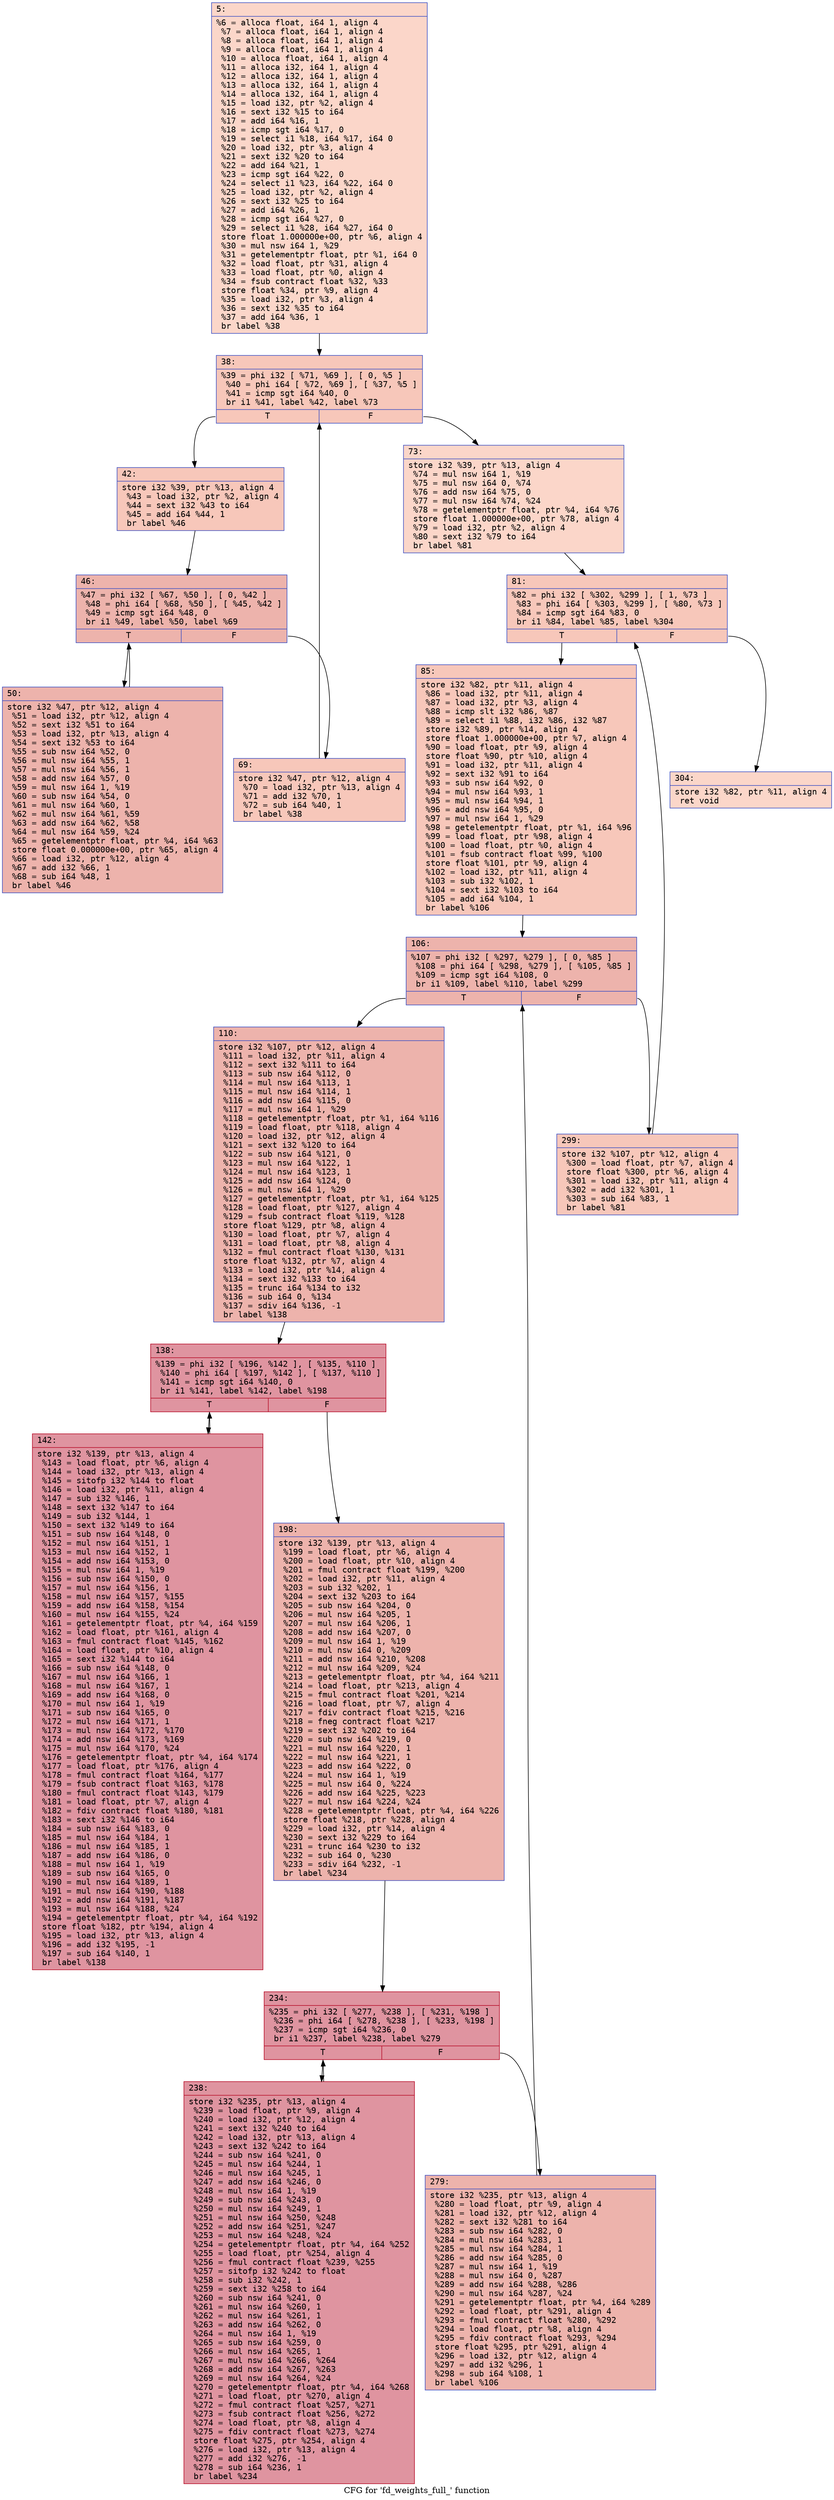 digraph "CFG for 'fd_weights_full_' function" {
	label="CFG for 'fd_weights_full_' function";

	Node0x55ba683cfbb0 [shape=record,color="#3d50c3ff", style=filled, fillcolor="#f6a38570" fontname="Courier",label="{5:\l|  %6 = alloca float, i64 1, align 4\l  %7 = alloca float, i64 1, align 4\l  %8 = alloca float, i64 1, align 4\l  %9 = alloca float, i64 1, align 4\l  %10 = alloca float, i64 1, align 4\l  %11 = alloca i32, i64 1, align 4\l  %12 = alloca i32, i64 1, align 4\l  %13 = alloca i32, i64 1, align 4\l  %14 = alloca i32, i64 1, align 4\l  %15 = load i32, ptr %2, align 4\l  %16 = sext i32 %15 to i64\l  %17 = add i64 %16, 1\l  %18 = icmp sgt i64 %17, 0\l  %19 = select i1 %18, i64 %17, i64 0\l  %20 = load i32, ptr %3, align 4\l  %21 = sext i32 %20 to i64\l  %22 = add i64 %21, 1\l  %23 = icmp sgt i64 %22, 0\l  %24 = select i1 %23, i64 %22, i64 0\l  %25 = load i32, ptr %2, align 4\l  %26 = sext i32 %25 to i64\l  %27 = add i64 %26, 1\l  %28 = icmp sgt i64 %27, 0\l  %29 = select i1 %28, i64 %27, i64 0\l  store float 1.000000e+00, ptr %6, align 4\l  %30 = mul nsw i64 1, %29\l  %31 = getelementptr float, ptr %1, i64 0\l  %32 = load float, ptr %31, align 4\l  %33 = load float, ptr %0, align 4\l  %34 = fsub contract float %32, %33\l  store float %34, ptr %9, align 4\l  %35 = load i32, ptr %3, align 4\l  %36 = sext i32 %35 to i64\l  %37 = add i64 %36, 1\l  br label %38\l}"];
	Node0x55ba683cfbb0 -> Node0x55ba683d1980[tooltip="5 -> 38\nProbability 100.00%" ];
	Node0x55ba683d1980 [shape=record,color="#3d50c3ff", style=filled, fillcolor="#ec7f6370" fontname="Courier",label="{38:\l|  %39 = phi i32 [ %71, %69 ], [ 0, %5 ]\l  %40 = phi i64 [ %72, %69 ], [ %37, %5 ]\l  %41 = icmp sgt i64 %40, 0\l  br i1 %41, label %42, label %73\l|{<s0>T|<s1>F}}"];
	Node0x55ba683d1980:s0 -> Node0x55ba683d1b50[tooltip="38 -> 42\nProbability 96.88%" ];
	Node0x55ba683d1980:s1 -> Node0x55ba683d2300[tooltip="38 -> 73\nProbability 3.12%" ];
	Node0x55ba683d1b50 [shape=record,color="#3d50c3ff", style=filled, fillcolor="#ec7f6370" fontname="Courier",label="{42:\l|  store i32 %39, ptr %13, align 4\l  %43 = load i32, ptr %2, align 4\l  %44 = sext i32 %43 to i64\l  %45 = add i64 %44, 1\l  br label %46\l}"];
	Node0x55ba683d1b50 -> Node0x55ba683d2620[tooltip="42 -> 46\nProbability 100.00%" ];
	Node0x55ba683d2620 [shape=record,color="#3d50c3ff", style=filled, fillcolor="#d6524470" fontname="Courier",label="{46:\l|  %47 = phi i32 [ %67, %50 ], [ 0, %42 ]\l  %48 = phi i64 [ %68, %50 ], [ %45, %42 ]\l  %49 = icmp sgt i64 %48, 0\l  br i1 %49, label %50, label %69\l|{<s0>T|<s1>F}}"];
	Node0x55ba683d2620:s0 -> Node0x55ba683d26e0[tooltip="46 -> 50\nProbability 96.88%" ];
	Node0x55ba683d2620:s1 -> Node0x55ba683d1a40[tooltip="46 -> 69\nProbability 3.12%" ];
	Node0x55ba683d26e0 [shape=record,color="#3d50c3ff", style=filled, fillcolor="#d6524470" fontname="Courier",label="{50:\l|  store i32 %47, ptr %12, align 4\l  %51 = load i32, ptr %12, align 4\l  %52 = sext i32 %51 to i64\l  %53 = load i32, ptr %13, align 4\l  %54 = sext i32 %53 to i64\l  %55 = sub nsw i64 %52, 0\l  %56 = mul nsw i64 %55, 1\l  %57 = mul nsw i64 %56, 1\l  %58 = add nsw i64 %57, 0\l  %59 = mul nsw i64 1, %19\l  %60 = sub nsw i64 %54, 0\l  %61 = mul nsw i64 %60, 1\l  %62 = mul nsw i64 %61, %59\l  %63 = add nsw i64 %62, %58\l  %64 = mul nsw i64 %59, %24\l  %65 = getelementptr float, ptr %4, i64 %63\l  store float 0.000000e+00, ptr %65, align 4\l  %66 = load i32, ptr %12, align 4\l  %67 = add i32 %66, 1\l  %68 = sub i64 %48, 1\l  br label %46\l}"];
	Node0x55ba683d26e0 -> Node0x55ba683d2620[tooltip="50 -> 46\nProbability 100.00%" ];
	Node0x55ba683d1a40 [shape=record,color="#3d50c3ff", style=filled, fillcolor="#ec7f6370" fontname="Courier",label="{69:\l|  store i32 %47, ptr %12, align 4\l  %70 = load i32, ptr %13, align 4\l  %71 = add i32 %70, 1\l  %72 = sub i64 %40, 1\l  br label %38\l}"];
	Node0x55ba683d1a40 -> Node0x55ba683d1980[tooltip="69 -> 38\nProbability 100.00%" ];
	Node0x55ba683d2300 [shape=record,color="#3d50c3ff", style=filled, fillcolor="#f6a38570" fontname="Courier",label="{73:\l|  store i32 %39, ptr %13, align 4\l  %74 = mul nsw i64 1, %19\l  %75 = mul nsw i64 0, %74\l  %76 = add nsw i64 %75, 0\l  %77 = mul nsw i64 %74, %24\l  %78 = getelementptr float, ptr %4, i64 %76\l  store float 1.000000e+00, ptr %78, align 4\l  %79 = load i32, ptr %2, align 4\l  %80 = sext i32 %79 to i64\l  br label %81\l}"];
	Node0x55ba683d2300 -> Node0x55ba683d4530[tooltip="73 -> 81\nProbability 100.00%" ];
	Node0x55ba683d4530 [shape=record,color="#3d50c3ff", style=filled, fillcolor="#ec7f6370" fontname="Courier",label="{81:\l|  %82 = phi i32 [ %302, %299 ], [ 1, %73 ]\l  %83 = phi i64 [ %303, %299 ], [ %80, %73 ]\l  %84 = icmp sgt i64 %83, 0\l  br i1 %84, label %85, label %304\l|{<s0>T|<s1>F}}"];
	Node0x55ba683d4530:s0 -> Node0x55ba683d4850[tooltip="81 -> 85\nProbability 96.88%" ];
	Node0x55ba683d4530:s1 -> Node0x55ba683d48a0[tooltip="81 -> 304\nProbability 3.12%" ];
	Node0x55ba683d4850 [shape=record,color="#3d50c3ff", style=filled, fillcolor="#ec7f6370" fontname="Courier",label="{85:\l|  store i32 %82, ptr %11, align 4\l  %86 = load i32, ptr %11, align 4\l  %87 = load i32, ptr %3, align 4\l  %88 = icmp slt i32 %86, %87\l  %89 = select i1 %88, i32 %86, i32 %87\l  store i32 %89, ptr %14, align 4\l  store float 1.000000e+00, ptr %7, align 4\l  %90 = load float, ptr %9, align 4\l  store float %90, ptr %10, align 4\l  %91 = load i32, ptr %11, align 4\l  %92 = sext i32 %91 to i64\l  %93 = sub nsw i64 %92, 0\l  %94 = mul nsw i64 %93, 1\l  %95 = mul nsw i64 %94, 1\l  %96 = add nsw i64 %95, 0\l  %97 = mul nsw i64 1, %29\l  %98 = getelementptr float, ptr %1, i64 %96\l  %99 = load float, ptr %98, align 4\l  %100 = load float, ptr %0, align 4\l  %101 = fsub contract float %99, %100\l  store float %101, ptr %9, align 4\l  %102 = load i32, ptr %11, align 4\l  %103 = sub i32 %102, 1\l  %104 = sext i32 %103 to i64\l  %105 = add i64 %104, 1\l  br label %106\l}"];
	Node0x55ba683d4850 -> Node0x55ba683d2df0[tooltip="85 -> 106\nProbability 100.00%" ];
	Node0x55ba683d2df0 [shape=record,color="#3d50c3ff", style=filled, fillcolor="#d6524470" fontname="Courier",label="{106:\l|  %107 = phi i32 [ %297, %279 ], [ 0, %85 ]\l  %108 = phi i64 [ %298, %279 ], [ %105, %85 ]\l  %109 = icmp sgt i64 %108, 0\l  br i1 %109, label %110, label %299\l|{<s0>T|<s1>F}}"];
	Node0x55ba683d2df0:s0 -> Node0x55ba683d62e0[tooltip="106 -> 110\nProbability 96.88%" ];
	Node0x55ba683d2df0:s1 -> Node0x55ba683d45f0[tooltip="106 -> 299\nProbability 3.12%" ];
	Node0x55ba683d62e0 [shape=record,color="#3d50c3ff", style=filled, fillcolor="#d6524470" fontname="Courier",label="{110:\l|  store i32 %107, ptr %12, align 4\l  %111 = load i32, ptr %11, align 4\l  %112 = sext i32 %111 to i64\l  %113 = sub nsw i64 %112, 0\l  %114 = mul nsw i64 %113, 1\l  %115 = mul nsw i64 %114, 1\l  %116 = add nsw i64 %115, 0\l  %117 = mul nsw i64 1, %29\l  %118 = getelementptr float, ptr %1, i64 %116\l  %119 = load float, ptr %118, align 4\l  %120 = load i32, ptr %12, align 4\l  %121 = sext i32 %120 to i64\l  %122 = sub nsw i64 %121, 0\l  %123 = mul nsw i64 %122, 1\l  %124 = mul nsw i64 %123, 1\l  %125 = add nsw i64 %124, 0\l  %126 = mul nsw i64 1, %29\l  %127 = getelementptr float, ptr %1, i64 %125\l  %128 = load float, ptr %127, align 4\l  %129 = fsub contract float %119, %128\l  store float %129, ptr %8, align 4\l  %130 = load float, ptr %7, align 4\l  %131 = load float, ptr %8, align 4\l  %132 = fmul contract float %130, %131\l  store float %132, ptr %7, align 4\l  %133 = load i32, ptr %14, align 4\l  %134 = sext i32 %133 to i64\l  %135 = trunc i64 %134 to i32\l  %136 = sub i64 0, %134\l  %137 = sdiv i64 %136, -1\l  br label %138\l}"];
	Node0x55ba683d62e0 -> Node0x55ba683d7450[tooltip="110 -> 138\nProbability 100.00%" ];
	Node0x55ba683d7450 [shape=record,color="#b70d28ff", style=filled, fillcolor="#b70d2870" fontname="Courier",label="{138:\l|  %139 = phi i32 [ %196, %142 ], [ %135, %110 ]\l  %140 = phi i64 [ %197, %142 ], [ %137, %110 ]\l  %141 = icmp sgt i64 %140, 0\l  br i1 %141, label %142, label %198\l|{<s0>T|<s1>F}}"];
	Node0x55ba683d7450:s0 -> Node0x55ba683d7540[tooltip="138 -> 142\nProbability 96.88%" ];
	Node0x55ba683d7450:s1 -> Node0x55ba683d7810[tooltip="138 -> 198\nProbability 3.12%" ];
	Node0x55ba683d7540 [shape=record,color="#b70d28ff", style=filled, fillcolor="#b70d2870" fontname="Courier",label="{142:\l|  store i32 %139, ptr %13, align 4\l  %143 = load float, ptr %6, align 4\l  %144 = load i32, ptr %13, align 4\l  %145 = sitofp i32 %144 to float\l  %146 = load i32, ptr %11, align 4\l  %147 = sub i32 %146, 1\l  %148 = sext i32 %147 to i64\l  %149 = sub i32 %144, 1\l  %150 = sext i32 %149 to i64\l  %151 = sub nsw i64 %148, 0\l  %152 = mul nsw i64 %151, 1\l  %153 = mul nsw i64 %152, 1\l  %154 = add nsw i64 %153, 0\l  %155 = mul nsw i64 1, %19\l  %156 = sub nsw i64 %150, 0\l  %157 = mul nsw i64 %156, 1\l  %158 = mul nsw i64 %157, %155\l  %159 = add nsw i64 %158, %154\l  %160 = mul nsw i64 %155, %24\l  %161 = getelementptr float, ptr %4, i64 %159\l  %162 = load float, ptr %161, align 4\l  %163 = fmul contract float %145, %162\l  %164 = load float, ptr %10, align 4\l  %165 = sext i32 %144 to i64\l  %166 = sub nsw i64 %148, 0\l  %167 = mul nsw i64 %166, 1\l  %168 = mul nsw i64 %167, 1\l  %169 = add nsw i64 %168, 0\l  %170 = mul nsw i64 1, %19\l  %171 = sub nsw i64 %165, 0\l  %172 = mul nsw i64 %171, 1\l  %173 = mul nsw i64 %172, %170\l  %174 = add nsw i64 %173, %169\l  %175 = mul nsw i64 %170, %24\l  %176 = getelementptr float, ptr %4, i64 %174\l  %177 = load float, ptr %176, align 4\l  %178 = fmul contract float %164, %177\l  %179 = fsub contract float %163, %178\l  %180 = fmul contract float %143, %179\l  %181 = load float, ptr %7, align 4\l  %182 = fdiv contract float %180, %181\l  %183 = sext i32 %146 to i64\l  %184 = sub nsw i64 %183, 0\l  %185 = mul nsw i64 %184, 1\l  %186 = mul nsw i64 %185, 1\l  %187 = add nsw i64 %186, 0\l  %188 = mul nsw i64 1, %19\l  %189 = sub nsw i64 %165, 0\l  %190 = mul nsw i64 %189, 1\l  %191 = mul nsw i64 %190, %188\l  %192 = add nsw i64 %191, %187\l  %193 = mul nsw i64 %188, %24\l  %194 = getelementptr float, ptr %4, i64 %192\l  store float %182, ptr %194, align 4\l  %195 = load i32, ptr %13, align 4\l  %196 = add i32 %195, -1\l  %197 = sub i64 %140, 1\l  br label %138\l}"];
	Node0x55ba683d7540 -> Node0x55ba683d7450[tooltip="142 -> 138\nProbability 100.00%" ];
	Node0x55ba683d7810 [shape=record,color="#3d50c3ff", style=filled, fillcolor="#d6524470" fontname="Courier",label="{198:\l|  store i32 %139, ptr %13, align 4\l  %199 = load float, ptr %6, align 4\l  %200 = load float, ptr %10, align 4\l  %201 = fmul contract float %199, %200\l  %202 = load i32, ptr %11, align 4\l  %203 = sub i32 %202, 1\l  %204 = sext i32 %203 to i64\l  %205 = sub nsw i64 %204, 0\l  %206 = mul nsw i64 %205, 1\l  %207 = mul nsw i64 %206, 1\l  %208 = add nsw i64 %207, 0\l  %209 = mul nsw i64 1, %19\l  %210 = mul nsw i64 0, %209\l  %211 = add nsw i64 %210, %208\l  %212 = mul nsw i64 %209, %24\l  %213 = getelementptr float, ptr %4, i64 %211\l  %214 = load float, ptr %213, align 4\l  %215 = fmul contract float %201, %214\l  %216 = load float, ptr %7, align 4\l  %217 = fdiv contract float %215, %216\l  %218 = fneg contract float %217\l  %219 = sext i32 %202 to i64\l  %220 = sub nsw i64 %219, 0\l  %221 = mul nsw i64 %220, 1\l  %222 = mul nsw i64 %221, 1\l  %223 = add nsw i64 %222, 0\l  %224 = mul nsw i64 1, %19\l  %225 = mul nsw i64 0, %224\l  %226 = add nsw i64 %225, %223\l  %227 = mul nsw i64 %224, %24\l  %228 = getelementptr float, ptr %4, i64 %226\l  store float %218, ptr %228, align 4\l  %229 = load i32, ptr %14, align 4\l  %230 = sext i32 %229 to i64\l  %231 = trunc i64 %230 to i32\l  %232 = sub i64 0, %230\l  %233 = sdiv i64 %232, -1\l  br label %234\l}"];
	Node0x55ba683d7810 -> Node0x55ba683dbd50[tooltip="198 -> 234\nProbability 100.00%" ];
	Node0x55ba683dbd50 [shape=record,color="#b70d28ff", style=filled, fillcolor="#b70d2870" fontname="Courier",label="{234:\l|  %235 = phi i32 [ %277, %238 ], [ %231, %198 ]\l  %236 = phi i64 [ %278, %238 ], [ %233, %198 ]\l  %237 = icmp sgt i64 %236, 0\l  br i1 %237, label %238, label %279\l|{<s0>T|<s1>F}}"];
	Node0x55ba683dbd50:s0 -> Node0x55ba683dbe10[tooltip="234 -> 238\nProbability 96.88%" ];
	Node0x55ba683dbd50:s1 -> Node0x55ba683d2eb0[tooltip="234 -> 279\nProbability 3.12%" ];
	Node0x55ba683dbe10 [shape=record,color="#b70d28ff", style=filled, fillcolor="#b70d2870" fontname="Courier",label="{238:\l|  store i32 %235, ptr %13, align 4\l  %239 = load float, ptr %9, align 4\l  %240 = load i32, ptr %12, align 4\l  %241 = sext i32 %240 to i64\l  %242 = load i32, ptr %13, align 4\l  %243 = sext i32 %242 to i64\l  %244 = sub nsw i64 %241, 0\l  %245 = mul nsw i64 %244, 1\l  %246 = mul nsw i64 %245, 1\l  %247 = add nsw i64 %246, 0\l  %248 = mul nsw i64 1, %19\l  %249 = sub nsw i64 %243, 0\l  %250 = mul nsw i64 %249, 1\l  %251 = mul nsw i64 %250, %248\l  %252 = add nsw i64 %251, %247\l  %253 = mul nsw i64 %248, %24\l  %254 = getelementptr float, ptr %4, i64 %252\l  %255 = load float, ptr %254, align 4\l  %256 = fmul contract float %239, %255\l  %257 = sitofp i32 %242 to float\l  %258 = sub i32 %242, 1\l  %259 = sext i32 %258 to i64\l  %260 = sub nsw i64 %241, 0\l  %261 = mul nsw i64 %260, 1\l  %262 = mul nsw i64 %261, 1\l  %263 = add nsw i64 %262, 0\l  %264 = mul nsw i64 1, %19\l  %265 = sub nsw i64 %259, 0\l  %266 = mul nsw i64 %265, 1\l  %267 = mul nsw i64 %266, %264\l  %268 = add nsw i64 %267, %263\l  %269 = mul nsw i64 %264, %24\l  %270 = getelementptr float, ptr %4, i64 %268\l  %271 = load float, ptr %270, align 4\l  %272 = fmul contract float %257, %271\l  %273 = fsub contract float %256, %272\l  %274 = load float, ptr %8, align 4\l  %275 = fdiv contract float %273, %274\l  store float %275, ptr %254, align 4\l  %276 = load i32, ptr %13, align 4\l  %277 = add i32 %276, -1\l  %278 = sub i64 %236, 1\l  br label %234\l}"];
	Node0x55ba683dbe10 -> Node0x55ba683dbd50[tooltip="238 -> 234\nProbability 100.00%" ];
	Node0x55ba683d2eb0 [shape=record,color="#3d50c3ff", style=filled, fillcolor="#d6524470" fontname="Courier",label="{279:\l|  store i32 %235, ptr %13, align 4\l  %280 = load float, ptr %9, align 4\l  %281 = load i32, ptr %12, align 4\l  %282 = sext i32 %281 to i64\l  %283 = sub nsw i64 %282, 0\l  %284 = mul nsw i64 %283, 1\l  %285 = mul nsw i64 %284, 1\l  %286 = add nsw i64 %285, 0\l  %287 = mul nsw i64 1, %19\l  %288 = mul nsw i64 0, %287\l  %289 = add nsw i64 %288, %286\l  %290 = mul nsw i64 %287, %24\l  %291 = getelementptr float, ptr %4, i64 %289\l  %292 = load float, ptr %291, align 4\l  %293 = fmul contract float %280, %292\l  %294 = load float, ptr %8, align 4\l  %295 = fdiv contract float %293, %294\l  store float %295, ptr %291, align 4\l  %296 = load i32, ptr %12, align 4\l  %297 = add i32 %296, 1\l  %298 = sub i64 %108, 1\l  br label %106\l}"];
	Node0x55ba683d2eb0 -> Node0x55ba683d2df0[tooltip="279 -> 106\nProbability 100.00%" ];
	Node0x55ba683d45f0 [shape=record,color="#3d50c3ff", style=filled, fillcolor="#ec7f6370" fontname="Courier",label="{299:\l|  store i32 %107, ptr %12, align 4\l  %300 = load float, ptr %7, align 4\l  store float %300, ptr %6, align 4\l  %301 = load i32, ptr %11, align 4\l  %302 = add i32 %301, 1\l  %303 = sub i64 %83, 1\l  br label %81\l}"];
	Node0x55ba683d45f0 -> Node0x55ba683d4530[tooltip="299 -> 81\nProbability 100.00%" ];
	Node0x55ba683d48a0 [shape=record,color="#3d50c3ff", style=filled, fillcolor="#f6a38570" fontname="Courier",label="{304:\l|  store i32 %82, ptr %11, align 4\l  ret void\l}"];
}
